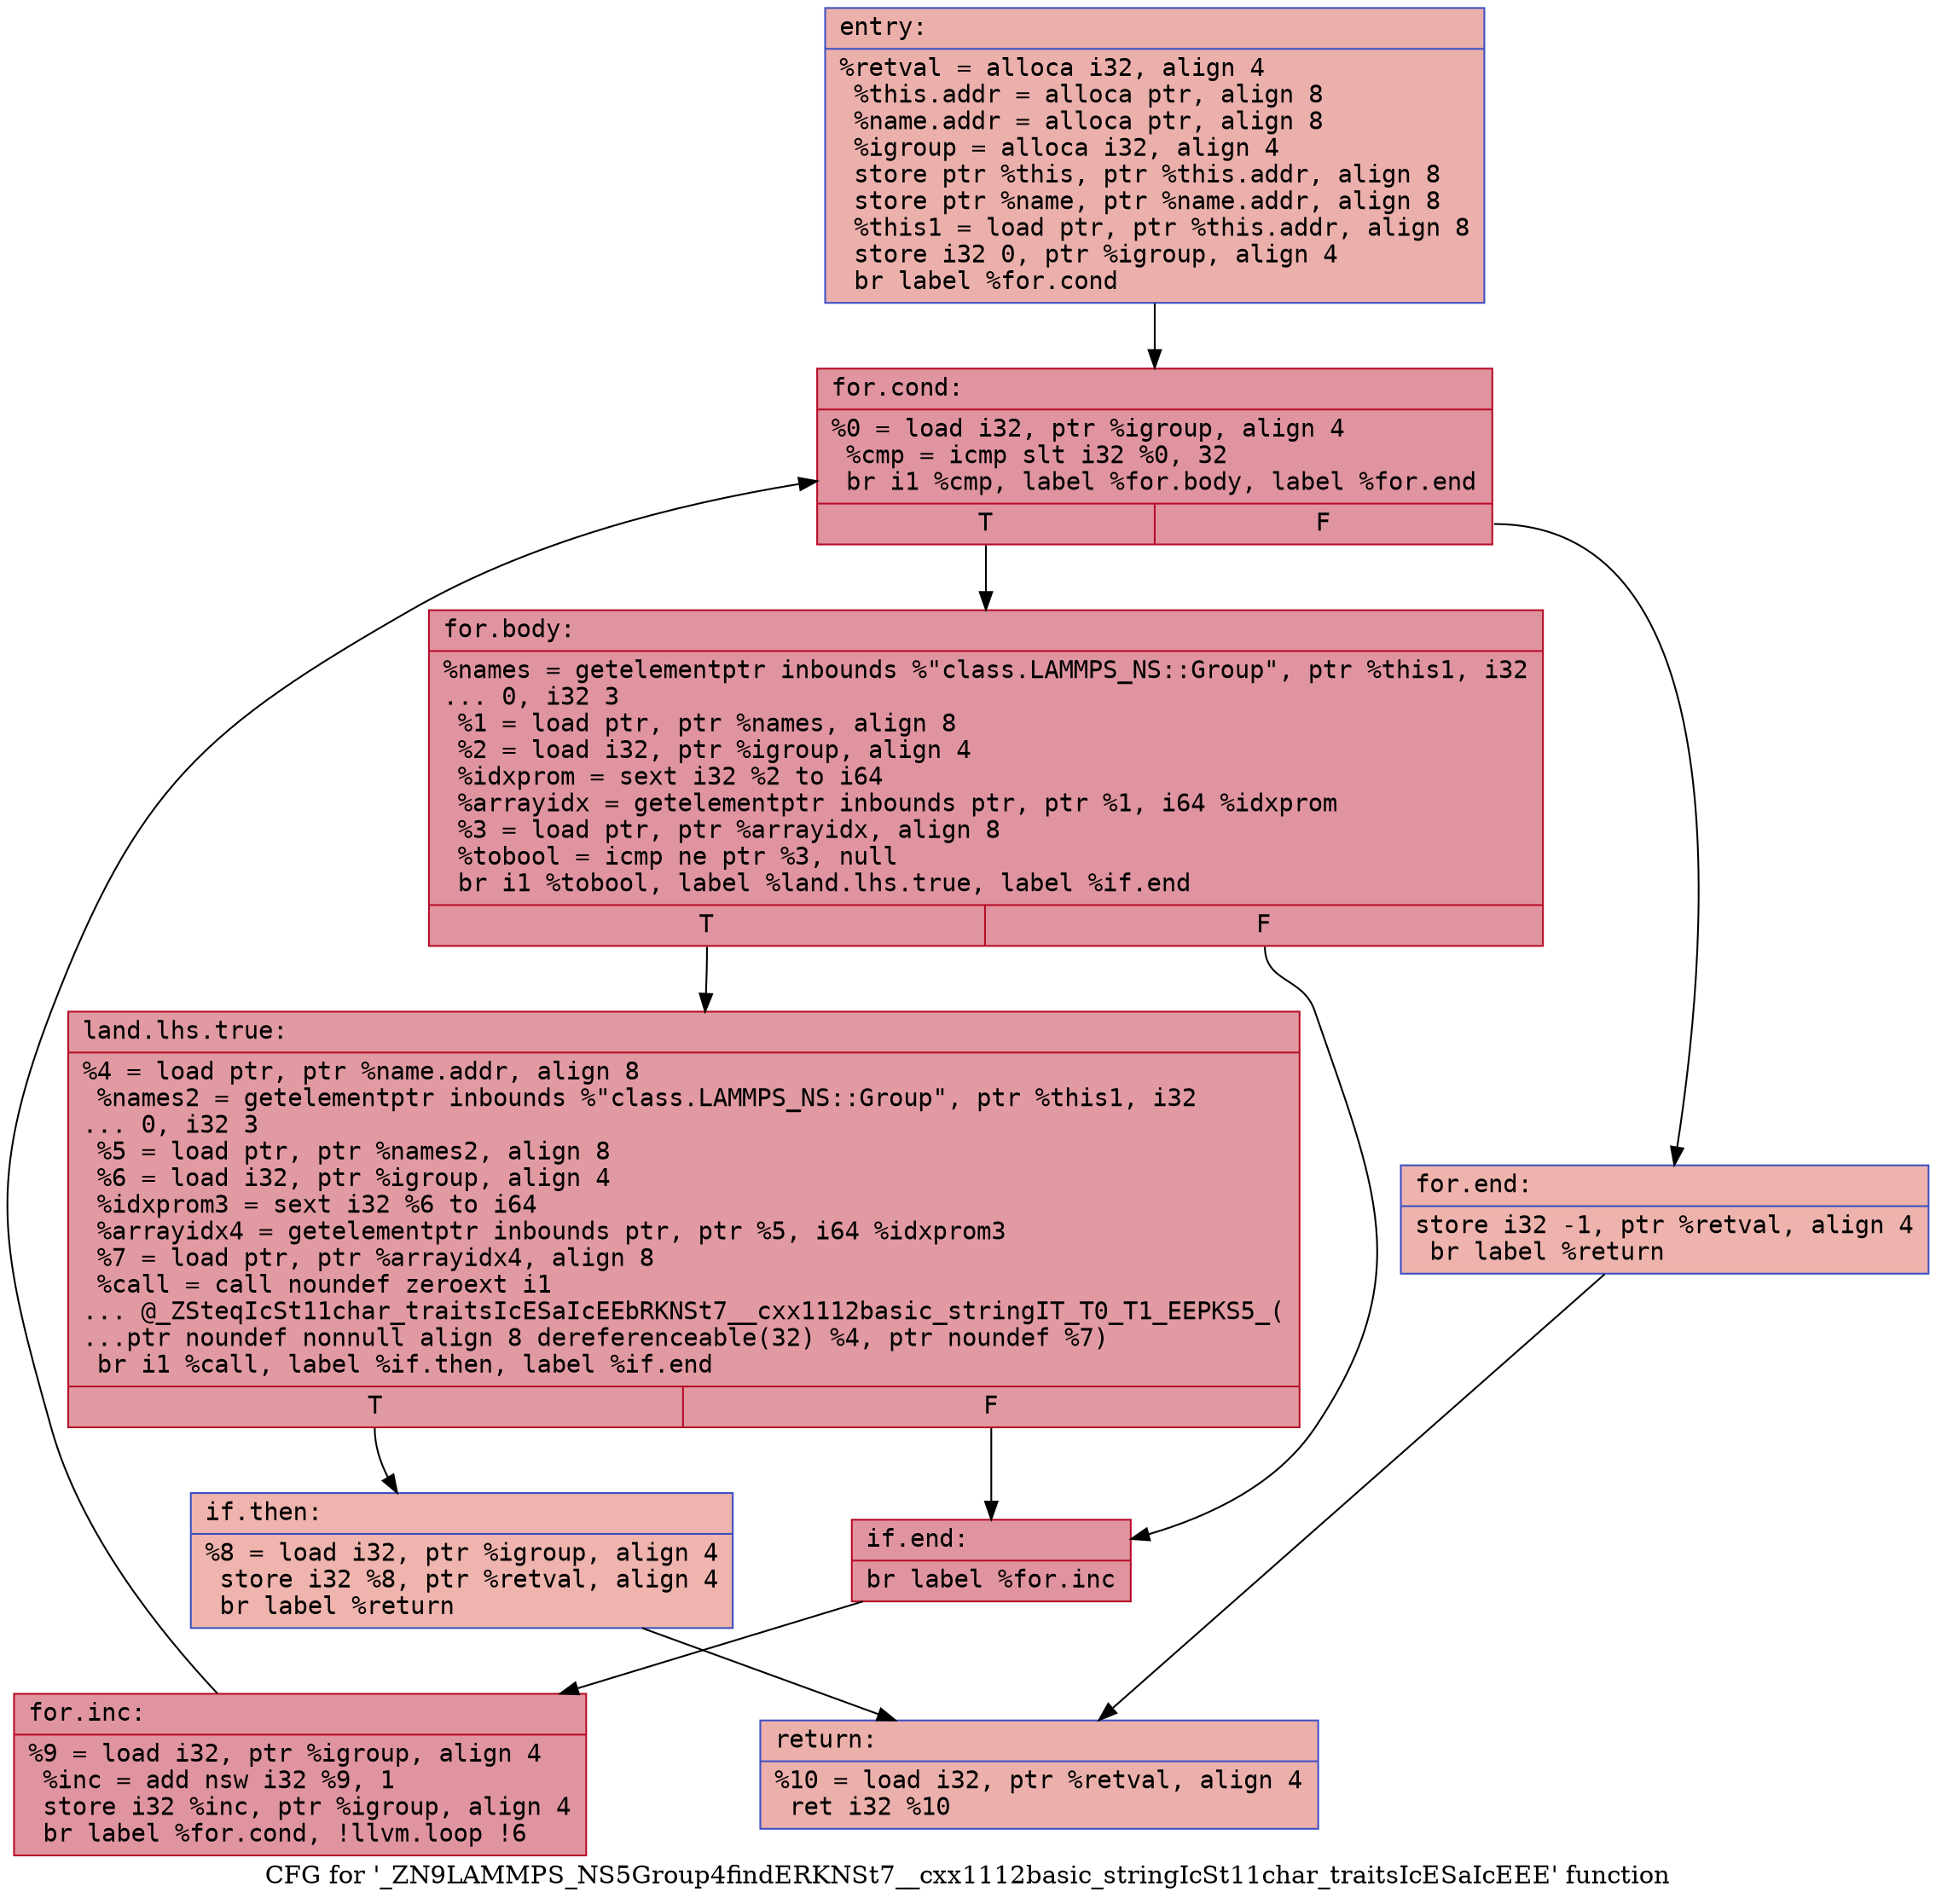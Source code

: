 digraph "CFG for '_ZN9LAMMPS_NS5Group4findERKNSt7__cxx1112basic_stringIcSt11char_traitsIcESaIcEEE' function" {
	label="CFG for '_ZN9LAMMPS_NS5Group4findERKNSt7__cxx1112basic_stringIcSt11char_traitsIcESaIcEEE' function";

	Node0x55ba302fd170 [shape=record,color="#3d50c3ff", style=filled, fillcolor="#d24b4070" fontname="Courier",label="{entry:\l|  %retval = alloca i32, align 4\l  %this.addr = alloca ptr, align 8\l  %name.addr = alloca ptr, align 8\l  %igroup = alloca i32, align 4\l  store ptr %this, ptr %this.addr, align 8\l  store ptr %name, ptr %name.addr, align 8\l  %this1 = load ptr, ptr %this.addr, align 8\l  store i32 0, ptr %igroup, align 4\l  br label %for.cond\l}"];
	Node0x55ba302fd170 -> Node0x55ba302fd440[tooltip="entry -> for.cond\nProbability 100.00%" ];
	Node0x55ba302fd440 [shape=record,color="#b70d28ff", style=filled, fillcolor="#b70d2870" fontname="Courier",label="{for.cond:\l|  %0 = load i32, ptr %igroup, align 4\l  %cmp = icmp slt i32 %0, 32\l  br i1 %cmp, label %for.body, label %for.end\l|{<s0>T|<s1>F}}"];
	Node0x55ba302fd440:s0 -> Node0x55ba302fd660[tooltip="for.cond -> for.body\nProbability 96.88%" ];
	Node0x55ba302fd440:s1 -> Node0x55ba302fd6e0[tooltip="for.cond -> for.end\nProbability 3.12%" ];
	Node0x55ba302fd660 [shape=record,color="#b70d28ff", style=filled, fillcolor="#b70d2870" fontname="Courier",label="{for.body:\l|  %names = getelementptr inbounds %\"class.LAMMPS_NS::Group\", ptr %this1, i32\l... 0, i32 3\l  %1 = load ptr, ptr %names, align 8\l  %2 = load i32, ptr %igroup, align 4\l  %idxprom = sext i32 %2 to i64\l  %arrayidx = getelementptr inbounds ptr, ptr %1, i64 %idxprom\l  %3 = load ptr, ptr %arrayidx, align 8\l  %tobool = icmp ne ptr %3, null\l  br i1 %tobool, label %land.lhs.true, label %if.end\l|{<s0>T|<s1>F}}"];
	Node0x55ba302fd660:s0 -> Node0x55ba302fde10[tooltip="for.body -> land.lhs.true\nProbability 62.50%" ];
	Node0x55ba302fd660:s1 -> Node0x55ba302fde90[tooltip="for.body -> if.end\nProbability 37.50%" ];
	Node0x55ba302fde10 [shape=record,color="#b70d28ff", style=filled, fillcolor="#bb1b2c70" fontname="Courier",label="{land.lhs.true:\l|  %4 = load ptr, ptr %name.addr, align 8\l  %names2 = getelementptr inbounds %\"class.LAMMPS_NS::Group\", ptr %this1, i32\l... 0, i32 3\l  %5 = load ptr, ptr %names2, align 8\l  %6 = load i32, ptr %igroup, align 4\l  %idxprom3 = sext i32 %6 to i64\l  %arrayidx4 = getelementptr inbounds ptr, ptr %5, i64 %idxprom3\l  %7 = load ptr, ptr %arrayidx4, align 8\l  %call = call noundef zeroext i1\l... @_ZSteqIcSt11char_traitsIcESaIcEEbRKNSt7__cxx1112basic_stringIT_T0_T1_EEPKS5_(\l...ptr noundef nonnull align 8 dereferenceable(32) %4, ptr noundef %7)\l  br i1 %call, label %if.then, label %if.end\l|{<s0>T|<s1>F}}"];
	Node0x55ba302fde10:s0 -> Node0x55ba302fe5d0[tooltip="land.lhs.true -> if.then\nProbability 3.12%" ];
	Node0x55ba302fde10:s1 -> Node0x55ba302fde90[tooltip="land.lhs.true -> if.end\nProbability 96.88%" ];
	Node0x55ba302fe5d0 [shape=record,color="#3d50c3ff", style=filled, fillcolor="#d8564670" fontname="Courier",label="{if.then:\l|  %8 = load i32, ptr %igroup, align 4\l  store i32 %8, ptr %retval, align 4\l  br label %return\l}"];
	Node0x55ba302fe5d0 -> Node0x55ba302fe7f0[tooltip="if.then -> return\nProbability 100.00%" ];
	Node0x55ba302fde90 [shape=record,color="#b70d28ff", style=filled, fillcolor="#b70d2870" fontname="Courier",label="{if.end:\l|  br label %for.inc\l}"];
	Node0x55ba302fde90 -> Node0x55ba302fe8d0[tooltip="if.end -> for.inc\nProbability 100.00%" ];
	Node0x55ba302fe8d0 [shape=record,color="#b70d28ff", style=filled, fillcolor="#b70d2870" fontname="Courier",label="{for.inc:\l|  %9 = load i32, ptr %igroup, align 4\l  %inc = add nsw i32 %9, 1\l  store i32 %inc, ptr %igroup, align 4\l  br label %for.cond, !llvm.loop !6\l}"];
	Node0x55ba302fe8d0 -> Node0x55ba302fd440[tooltip="for.inc -> for.cond\nProbability 100.00%" ];
	Node0x55ba302fd6e0 [shape=record,color="#3d50c3ff", style=filled, fillcolor="#d6524470" fontname="Courier",label="{for.end:\l|  store i32 -1, ptr %retval, align 4\l  br label %return\l}"];
	Node0x55ba302fd6e0 -> Node0x55ba302fe7f0[tooltip="for.end -> return\nProbability 100.00%" ];
	Node0x55ba302fe7f0 [shape=record,color="#3d50c3ff", style=filled, fillcolor="#d24b4070" fontname="Courier",label="{return:\l|  %10 = load i32, ptr %retval, align 4\l  ret i32 %10\l}"];
}
